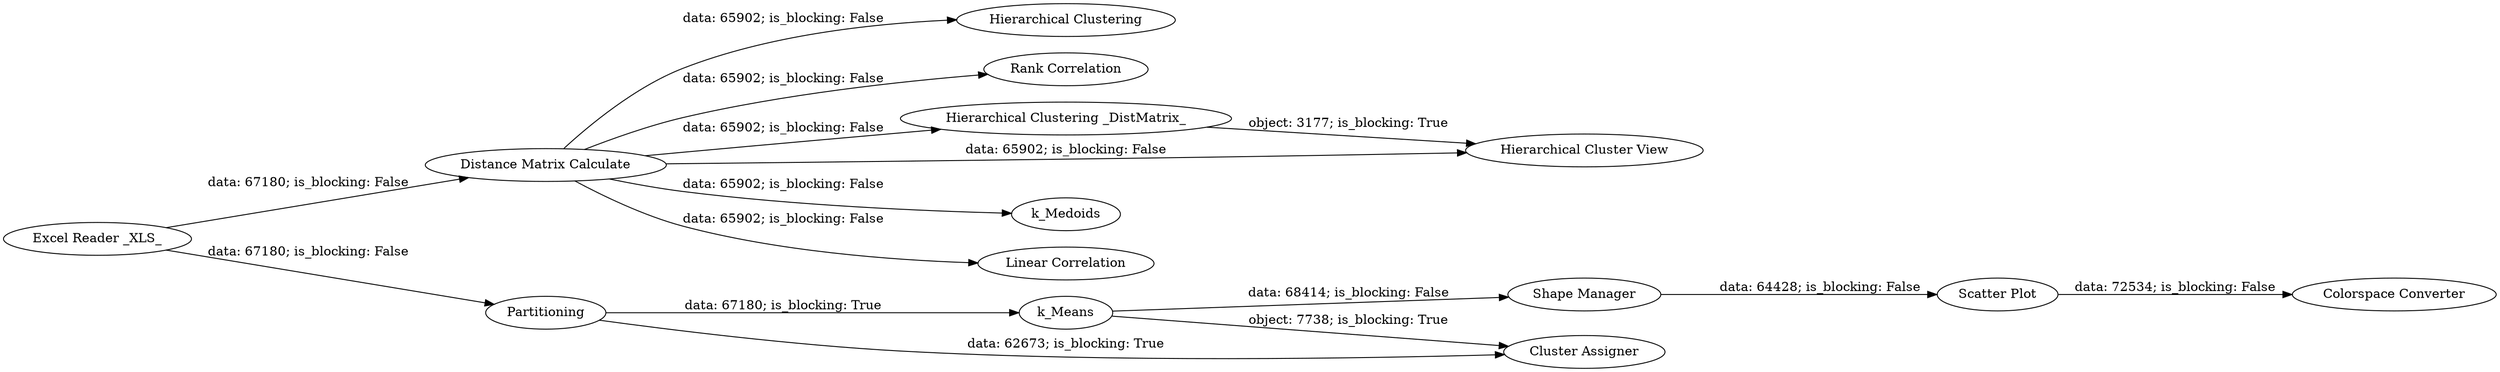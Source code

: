 digraph {
	"-2181120244163414235_12" [label="Hierarchical Clustering _DistMatrix_"]
	"-2181120244163414235_10" [label="Distance Matrix Calculate"]
	"-2181120244163414235_8" [label="Scatter Plot"]
	"-2181120244163414235_4" [label=k_Means]
	"-2181120244163414235_13" [label="Hierarchical Cluster View"]
	"-2181120244163414235_5" [label="Cluster Assigner"]
	"-2181120244163414235_3" [label="Excel Reader _XLS_"]
	"-2181120244163414235_9" [label=k_Medoids]
	"-2181120244163414235_17" [label="Colorspace Converter"]
	"-2181120244163414235_15" [label="Linear Correlation"]
	"-2181120244163414235_6" [label=Partitioning]
	"-2181120244163414235_7" [label="Shape Manager"]
	"-2181120244163414235_11" [label="Hierarchical Clustering"]
	"-2181120244163414235_14" [label="Rank Correlation"]
	"-2181120244163414235_3" -> "-2181120244163414235_10" [label="data: 67180; is_blocking: False"]
	"-2181120244163414235_6" -> "-2181120244163414235_5" [label="data: 62673; is_blocking: True"]
	"-2181120244163414235_10" -> "-2181120244163414235_9" [label="data: 65902; is_blocking: False"]
	"-2181120244163414235_10" -> "-2181120244163414235_15" [label="data: 65902; is_blocking: False"]
	"-2181120244163414235_10" -> "-2181120244163414235_12" [label="data: 65902; is_blocking: False"]
	"-2181120244163414235_4" -> "-2181120244163414235_5" [label="object: 7738; is_blocking: True"]
	"-2181120244163414235_7" -> "-2181120244163414235_8" [label="data: 64428; is_blocking: False"]
	"-2181120244163414235_12" -> "-2181120244163414235_13" [label="object: 3177; is_blocking: True"]
	"-2181120244163414235_3" -> "-2181120244163414235_6" [label="data: 67180; is_blocking: False"]
	"-2181120244163414235_10" -> "-2181120244163414235_14" [label="data: 65902; is_blocking: False"]
	"-2181120244163414235_6" -> "-2181120244163414235_4" [label="data: 67180; is_blocking: True"]
	"-2181120244163414235_10" -> "-2181120244163414235_11" [label="data: 65902; is_blocking: False"]
	"-2181120244163414235_10" -> "-2181120244163414235_13" [label="data: 65902; is_blocking: False"]
	"-2181120244163414235_8" -> "-2181120244163414235_17" [label="data: 72534; is_blocking: False"]
	"-2181120244163414235_4" -> "-2181120244163414235_7" [label="data: 68414; is_blocking: False"]
	rankdir=LR
}

